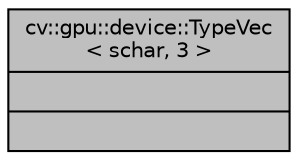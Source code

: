 digraph "cv::gpu::device::TypeVec&lt; schar, 3 &gt;"
{
 // LATEX_PDF_SIZE
  edge [fontname="Helvetica",fontsize="10",labelfontname="Helvetica",labelfontsize="10"];
  node [fontname="Helvetica",fontsize="10",shape=record];
  Node1 [label="{cv::gpu::device::TypeVec\l\< schar, 3 \>\n||}",height=0.2,width=0.4,color="black", fillcolor="grey75", style="filled", fontcolor="black",tooltip=" "];
}
